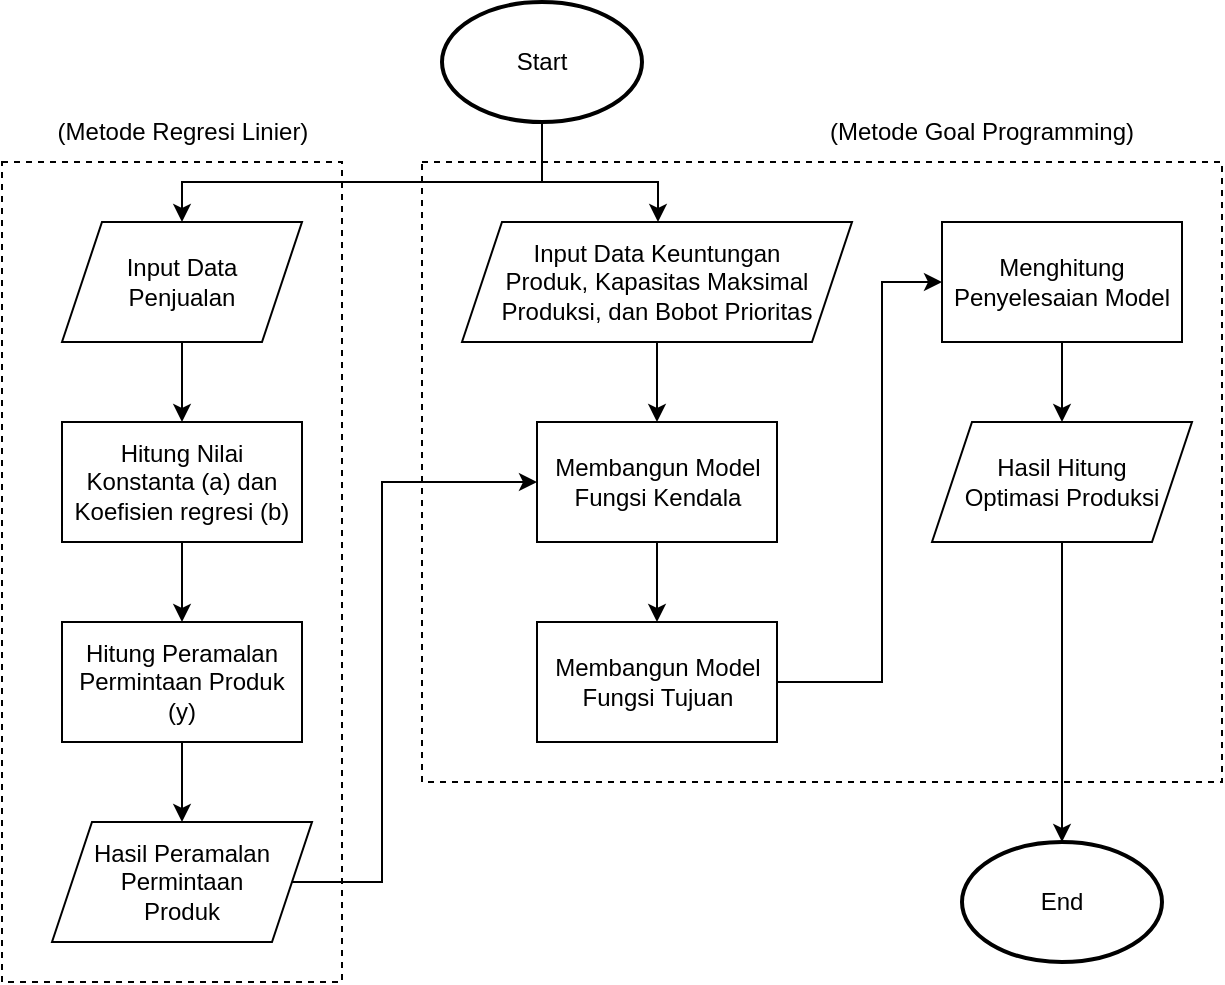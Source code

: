 <mxfile version="24.7.5">
  <diagram name="Page-1" id="04ESzl_w3RXH1Vs6bvv6">
    <mxGraphModel dx="1050" dy="603" grid="1" gridSize="10" guides="1" tooltips="1" connect="1" arrows="1" fold="1" page="1" pageScale="1" pageWidth="1100" pageHeight="850" math="0" shadow="0">
      <root>
        <mxCell id="0" />
        <mxCell id="1" parent="0" />
        <mxCell id="-gIiQlug9WrT8X33pGCs-4" value="" style="rounded=0;whiteSpace=wrap;html=1;fillColor=none;dashed=1;" vertex="1" parent="1">
          <mxGeometry x="170" y="120" width="170" height="410" as="geometry" />
        </mxCell>
        <mxCell id="-gIiQlug9WrT8X33pGCs-5" value="" style="rounded=0;whiteSpace=wrap;html=1;fillColor=none;dashed=1;" vertex="1" parent="1">
          <mxGeometry x="380" y="120" width="400" height="310" as="geometry" />
        </mxCell>
        <mxCell id="oYtDR6zYdQn8z731eVmW-5" style="edgeStyle=orthogonalEdgeStyle;rounded=0;orthogonalLoop=1;jettySize=auto;html=1;" parent="1" source="-gIiQlug9WrT8X33pGCs-2" target="oYtDR6zYdQn8z731eVmW-4" edge="1">
          <mxGeometry relative="1" as="geometry">
            <mxPoint x="460" y="120" as="sourcePoint" />
            <Array as="points">
              <mxPoint x="440" y="130" />
              <mxPoint x="498" y="130" />
            </Array>
          </mxGeometry>
        </mxCell>
        <mxCell id="oYtDR6zYdQn8z731eVmW-6" style="edgeStyle=orthogonalEdgeStyle;rounded=0;orthogonalLoop=1;jettySize=auto;html=1;" parent="1" source="-gIiQlug9WrT8X33pGCs-2" target="oYtDR6zYdQn8z731eVmW-3" edge="1">
          <mxGeometry relative="1" as="geometry">
            <mxPoint x="400" y="80" as="sourcePoint" />
            <Array as="points">
              <mxPoint x="440" y="130" />
              <mxPoint x="260" y="130" />
            </Array>
          </mxGeometry>
        </mxCell>
        <mxCell id="oYtDR6zYdQn8z731eVmW-11" style="edgeStyle=orthogonalEdgeStyle;rounded=0;orthogonalLoop=1;jettySize=auto;html=1;" parent="1" source="oYtDR6zYdQn8z731eVmW-2" target="oYtDR6zYdQn8z731eVmW-10" edge="1">
          <mxGeometry relative="1" as="geometry" />
        </mxCell>
        <mxCell id="oYtDR6zYdQn8z731eVmW-2" value="Hitung Nilai Konstanta (a) dan Koefisien regresi (b)" style="rounded=0;whiteSpace=wrap;html=1;" parent="1" vertex="1">
          <mxGeometry x="200" y="250" width="120" height="60" as="geometry" />
        </mxCell>
        <mxCell id="oYtDR6zYdQn8z731eVmW-8" style="edgeStyle=orthogonalEdgeStyle;rounded=0;orthogonalLoop=1;jettySize=auto;html=1;" parent="1" source="oYtDR6zYdQn8z731eVmW-3" target="oYtDR6zYdQn8z731eVmW-2" edge="1">
          <mxGeometry relative="1" as="geometry">
            <mxPoint x="260" y="150" as="targetPoint" />
          </mxGeometry>
        </mxCell>
        <mxCell id="oYtDR6zYdQn8z731eVmW-3" value="Input Data&lt;div&gt;Penjualan&lt;/div&gt;" style="shape=parallelogram;perimeter=parallelogramPerimeter;whiteSpace=wrap;html=1;fixedSize=1;" parent="1" vertex="1">
          <mxGeometry x="200" y="150" width="120" height="60" as="geometry" />
        </mxCell>
        <mxCell id="oYtDR6zYdQn8z731eVmW-14" style="edgeStyle=orthogonalEdgeStyle;rounded=0;orthogonalLoop=1;jettySize=auto;html=1;" parent="1" source="oYtDR6zYdQn8z731eVmW-4" target="oYtDR6zYdQn8z731eVmW-12" edge="1">
          <mxGeometry relative="1" as="geometry">
            <mxPoint x="497.5" y="250" as="targetPoint" />
            <Array as="points">
              <mxPoint x="460" y="180" />
            </Array>
          </mxGeometry>
        </mxCell>
        <mxCell id="oYtDR6zYdQn8z731eVmW-4" value="Input Data&amp;nbsp;&lt;span style=&quot;background-color: initial;&quot;&gt;Keuntungan&lt;/span&gt;&lt;div&gt;Produk,&amp;nbsp;&lt;span style=&quot;background-color: initial;&quot;&gt;Kapasitas Maksimal Produksi,&amp;nbsp;&lt;/span&gt;&lt;span style=&quot;background-color: initial;&quot;&gt;dan Bobot Prioritas&lt;/span&gt;&lt;/div&gt;" style="shape=parallelogram;perimeter=parallelogramPerimeter;whiteSpace=wrap;html=1;fixedSize=1;" parent="1" vertex="1">
          <mxGeometry x="400" y="150" width="195" height="60" as="geometry" />
        </mxCell>
        <mxCell id="oYtDR6zYdQn8z731eVmW-16" style="edgeStyle=orthogonalEdgeStyle;rounded=0;orthogonalLoop=1;jettySize=auto;html=1;" parent="1" source="oYtDR6zYdQn8z731eVmW-10" target="oYtDR6zYdQn8z731eVmW-15" edge="1">
          <mxGeometry relative="1" as="geometry" />
        </mxCell>
        <mxCell id="oYtDR6zYdQn8z731eVmW-10" value="Hitung Peramalan Permintaan Produk (y)" style="rounded=0;whiteSpace=wrap;html=1;" parent="1" vertex="1">
          <mxGeometry x="200" y="350" width="120" height="60" as="geometry" />
        </mxCell>
        <mxCell id="-gIiQlug9WrT8X33pGCs-9" style="edgeStyle=orthogonalEdgeStyle;rounded=0;orthogonalLoop=1;jettySize=auto;html=1;" edge="1" parent="1" source="oYtDR6zYdQn8z731eVmW-12" target="oYtDR6zYdQn8z731eVmW-20">
          <mxGeometry relative="1" as="geometry" />
        </mxCell>
        <mxCell id="oYtDR6zYdQn8z731eVmW-12" value="Membangun Model&lt;div&gt;Fungsi Kendala&lt;/div&gt;" style="rounded=0;whiteSpace=wrap;html=1;" parent="1" vertex="1">
          <mxGeometry x="437.5" y="250" width="120" height="60" as="geometry" />
        </mxCell>
        <mxCell id="oYtDR6zYdQn8z731eVmW-17" style="edgeStyle=orthogonalEdgeStyle;rounded=0;orthogonalLoop=1;jettySize=auto;html=1;" parent="1" source="oYtDR6zYdQn8z731eVmW-15" target="oYtDR6zYdQn8z731eVmW-12" edge="1">
          <mxGeometry relative="1" as="geometry">
            <Array as="points">
              <mxPoint x="360" y="480" />
              <mxPoint x="360" y="280" />
            </Array>
          </mxGeometry>
        </mxCell>
        <mxCell id="oYtDR6zYdQn8z731eVmW-15" value="Hasil Peramalan Permintaan&lt;div&gt;Produk&lt;/div&gt;" style="shape=parallelogram;perimeter=parallelogramPerimeter;whiteSpace=wrap;html=1;fixedSize=1;" parent="1" vertex="1">
          <mxGeometry x="195" y="450" width="130" height="60" as="geometry" />
        </mxCell>
        <mxCell id="oYtDR6zYdQn8z731eVmW-26" style="edgeStyle=orthogonalEdgeStyle;rounded=0;orthogonalLoop=1;jettySize=auto;html=1;" parent="1" source="oYtDR6zYdQn8z731eVmW-20" target="oYtDR6zYdQn8z731eVmW-25" edge="1">
          <mxGeometry relative="1" as="geometry">
            <Array as="points">
              <mxPoint x="610" y="380" />
              <mxPoint x="610" y="180" />
            </Array>
          </mxGeometry>
        </mxCell>
        <mxCell id="oYtDR6zYdQn8z731eVmW-20" value="Membangun Model&lt;div&gt;Fungsi Tujuan&lt;/div&gt;" style="rounded=0;whiteSpace=wrap;html=1;" parent="1" vertex="1">
          <mxGeometry x="437.5" y="350" width="120" height="60" as="geometry" />
        </mxCell>
        <mxCell id="oYtDR6zYdQn8z731eVmW-28" style="edgeStyle=orthogonalEdgeStyle;rounded=0;orthogonalLoop=1;jettySize=auto;html=1;" parent="1" source="oYtDR6zYdQn8z731eVmW-25" target="oYtDR6zYdQn8z731eVmW-27" edge="1">
          <mxGeometry relative="1" as="geometry" />
        </mxCell>
        <mxCell id="oYtDR6zYdQn8z731eVmW-25" value="Menghitung Penyelesaian Model" style="rounded=0;whiteSpace=wrap;html=1;" parent="1" vertex="1">
          <mxGeometry x="640" y="150" width="120" height="60" as="geometry" />
        </mxCell>
        <mxCell id="oYtDR6zYdQn8z731eVmW-30" style="edgeStyle=orthogonalEdgeStyle;rounded=0;orthogonalLoop=1;jettySize=auto;html=1;" parent="1" source="oYtDR6zYdQn8z731eVmW-27" target="-gIiQlug9WrT8X33pGCs-3" edge="1">
          <mxGeometry relative="1" as="geometry">
            <mxPoint x="520" y="480" as="targetPoint" />
            <Array as="points">
              <mxPoint x="695" y="500" />
            </Array>
          </mxGeometry>
        </mxCell>
        <mxCell id="oYtDR6zYdQn8z731eVmW-27" value="Hasil Hitung&lt;div&gt;Optimasi Produksi&lt;/div&gt;" style="shape=parallelogram;perimeter=parallelogramPerimeter;whiteSpace=wrap;html=1;fixedSize=1;" parent="1" vertex="1">
          <mxGeometry x="635" y="250" width="130" height="60" as="geometry" />
        </mxCell>
        <mxCell id="-gIiQlug9WrT8X33pGCs-2" value="Start" style="strokeWidth=2;html=1;shape=mxgraph.flowchart.start_1;whiteSpace=wrap;" vertex="1" parent="1">
          <mxGeometry x="390" y="40" width="100" height="60" as="geometry" />
        </mxCell>
        <mxCell id="-gIiQlug9WrT8X33pGCs-3" value="End" style="strokeWidth=2;html=1;shape=mxgraph.flowchart.start_1;whiteSpace=wrap;" vertex="1" parent="1">
          <mxGeometry x="650" y="460" width="100" height="60" as="geometry" />
        </mxCell>
        <mxCell id="-gIiQlug9WrT8X33pGCs-7" value="(Metode Regresi Linier)" style="text;html=1;align=center;verticalAlign=middle;whiteSpace=wrap;rounded=0;" vertex="1" parent="1">
          <mxGeometry x="192.5" y="90" width="135" height="30" as="geometry" />
        </mxCell>
        <mxCell id="-gIiQlug9WrT8X33pGCs-8" value="(Metode Goal Programming)" style="text;html=1;align=center;verticalAlign=middle;whiteSpace=wrap;rounded=0;" vertex="1" parent="1">
          <mxGeometry x="580" y="90" width="160" height="30" as="geometry" />
        </mxCell>
      </root>
    </mxGraphModel>
  </diagram>
</mxfile>
